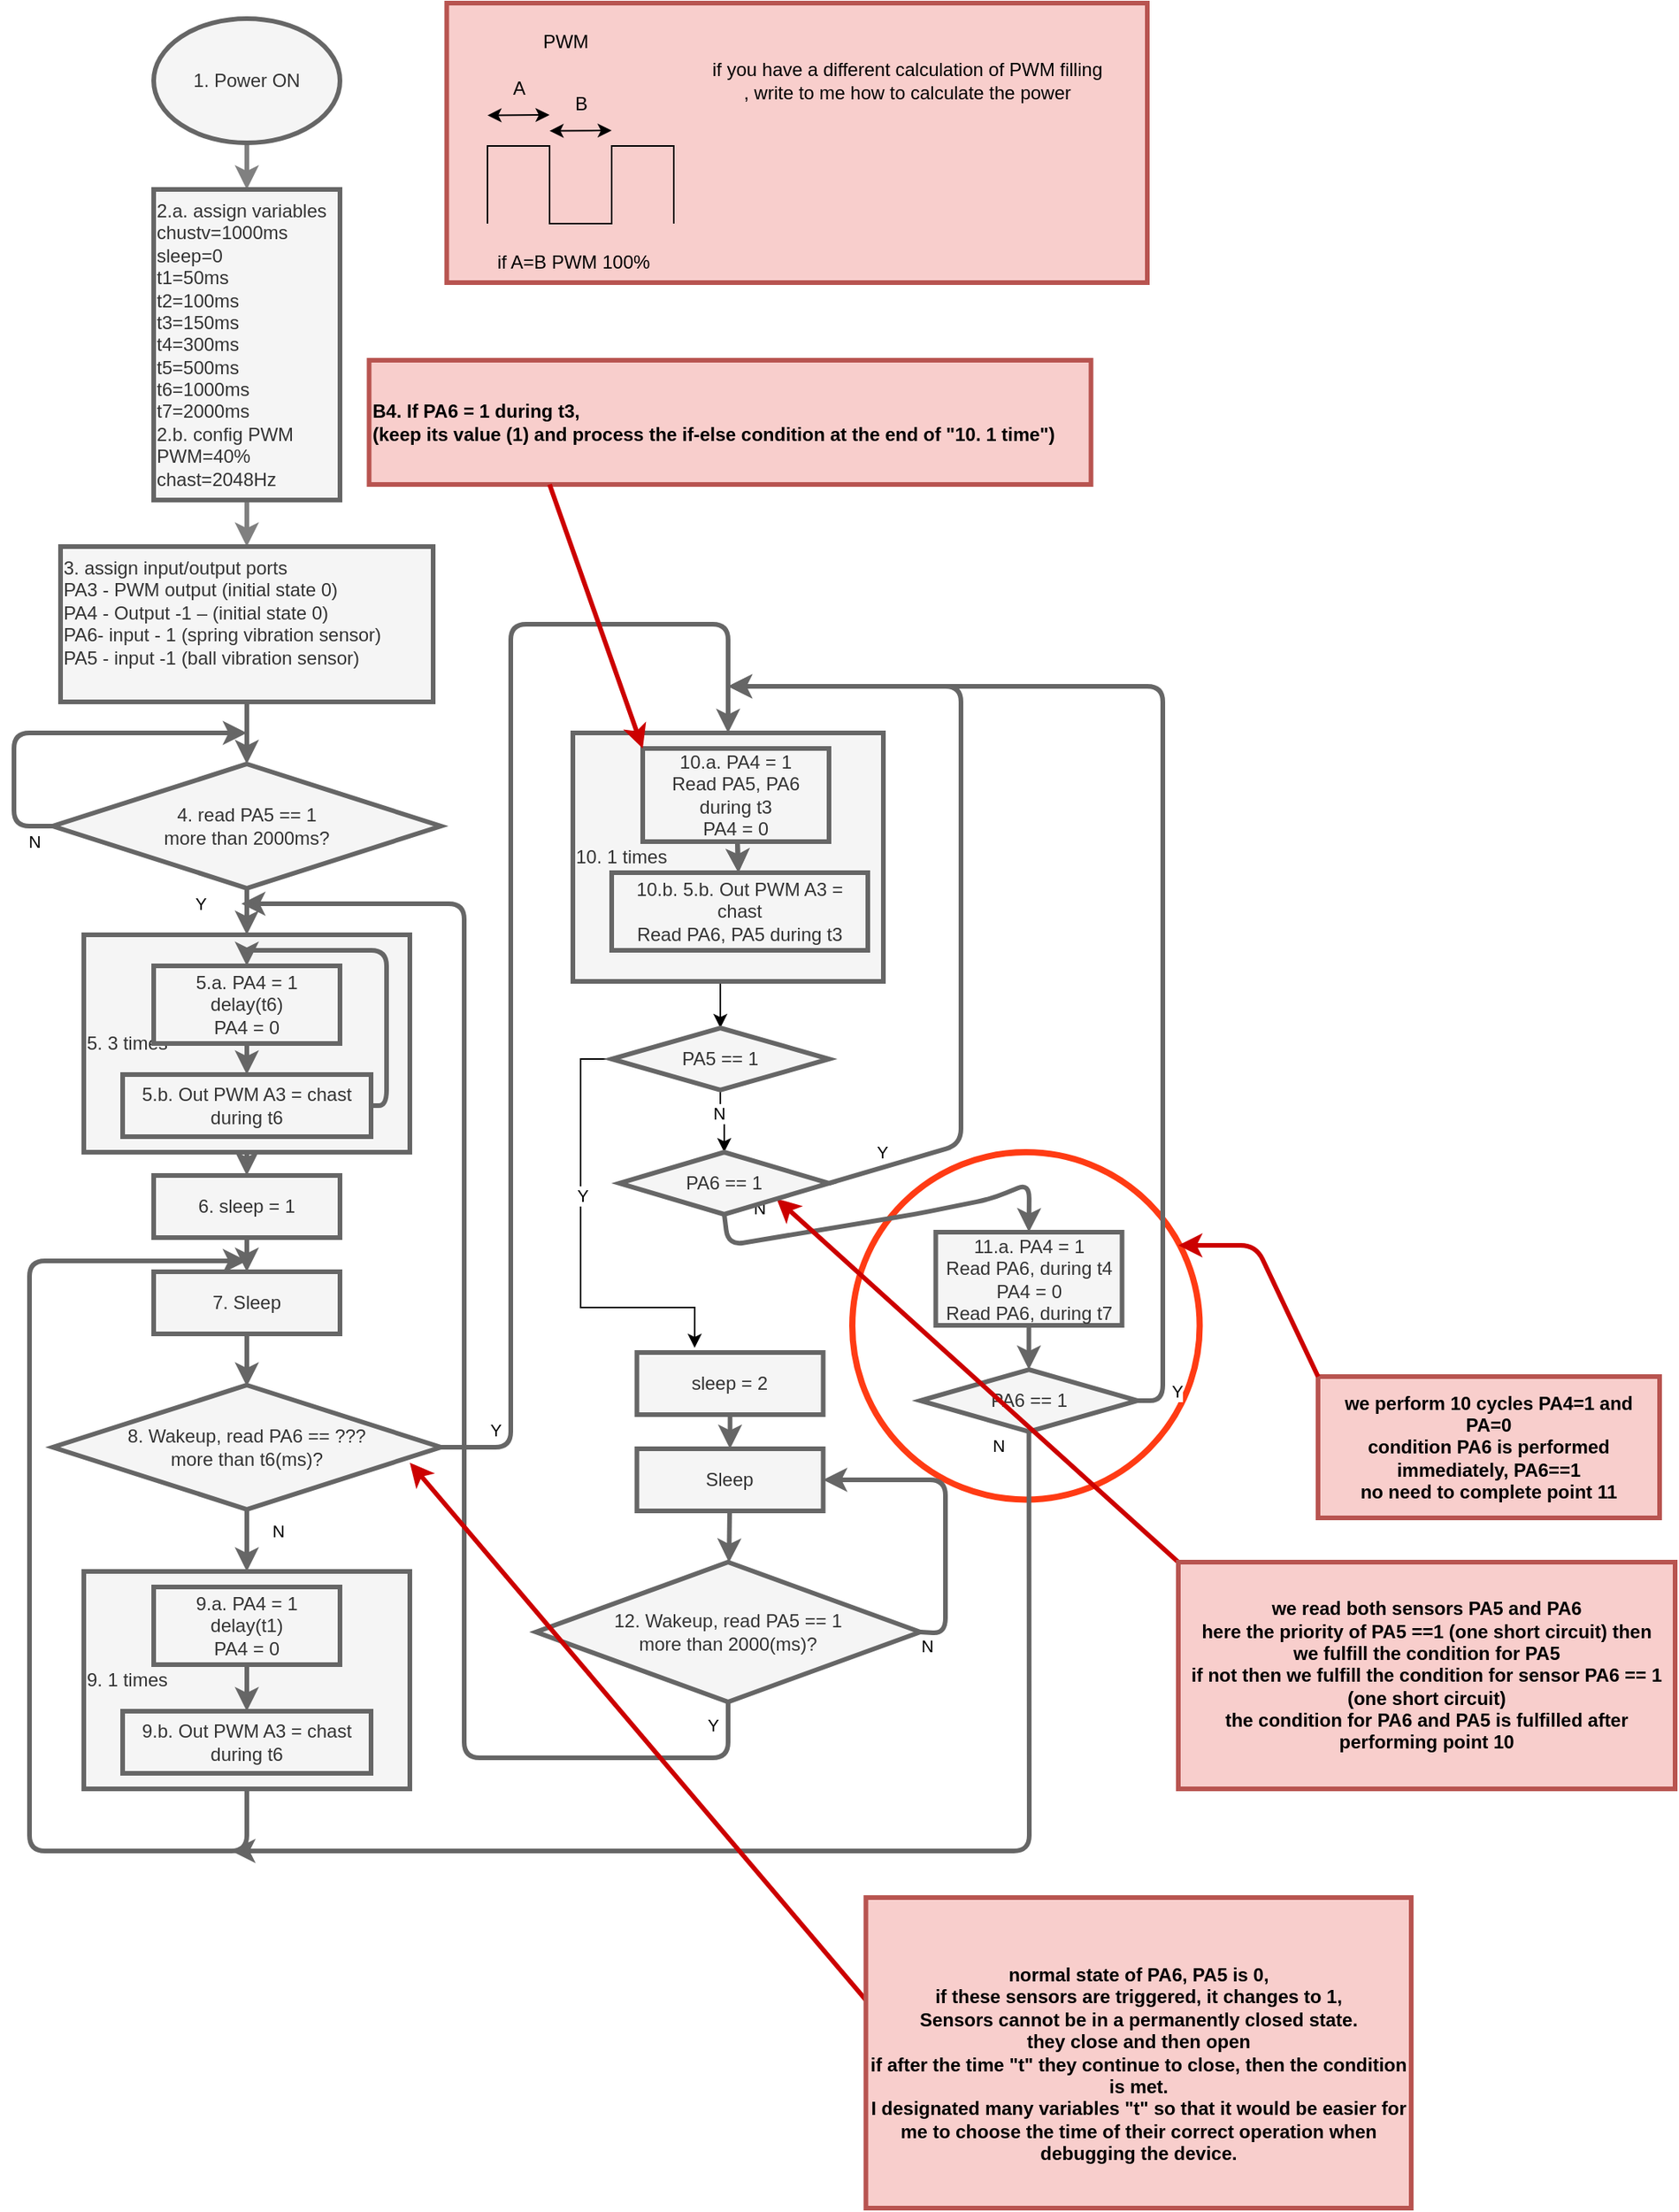 <mxfile>
    <diagram id="CbfQv_aKyoJP-59CZR0b" name="Page-1">
        <mxGraphModel dx="1304" dy="979" grid="1" gridSize="10" guides="1" tooltips="1" connect="1" arrows="1" fold="1" page="1" pageScale="1" pageWidth="1169" pageHeight="1654" math="0" shadow="0">
            <root>
                <mxCell id="0"/>
                <mxCell id="1" parent="0"/>
                <mxCell id="110" value="" style="ellipse;whiteSpace=wrap;html=1;aspect=fixed;strokeColor=#FF3B14;strokeWidth=4;" parent="1" vertex="1">
                    <mxGeometry x="550" y="760" width="223.75" height="223.75" as="geometry"/>
                </mxCell>
                <mxCell id="111" value="5. 3 times" style="rounded=0;whiteSpace=wrap;html=1;align=left;fillColor=#f5f5f5;fontColor=#333333;strokeColor=#666666;strokeWidth=3;" parent="1" vertex="1">
                    <mxGeometry x="55" y="620" width="210" height="140" as="geometry"/>
                </mxCell>
                <mxCell id="112" value="" style="edgeStyle=none;html=1;strokeColor=#808080;strokeWidth=3;fontColor=#000000;" parent="1" source="113" target="115" edge="1">
                    <mxGeometry relative="1" as="geometry"/>
                </mxCell>
                <mxCell id="113" value="1. Power ON" style="ellipse;whiteSpace=wrap;html=1;fillColor=#f5f5f5;fontColor=#333333;strokeColor=#666666;strokeWidth=3;" parent="1" vertex="1">
                    <mxGeometry x="100" y="30" width="120" height="80" as="geometry"/>
                </mxCell>
                <mxCell id="114" value="" style="edgeStyle=none;html=1;strokeColor=#808080;strokeWidth=3;fontColor=#000000;" parent="1" source="115" target="117" edge="1">
                    <mxGeometry relative="1" as="geometry"/>
                </mxCell>
                <mxCell id="115" value="2.a. assign variables&lt;br&gt;&lt;div style=&quot;&quot;&gt;&lt;/div&gt;chustv=1000ms&lt;br&gt;sleep=0&lt;br&gt;t1=50ms&lt;br&gt;t2=100ms&lt;br&gt;t3=150ms&lt;br&gt;t4=300ms&lt;br&gt;t5=500ms&lt;br&gt;t6=1000ms&lt;br&gt;t7=2000ms&lt;br&gt;2.b. config PWM&lt;br&gt;PWM=40%&lt;br&gt;chast=2048Hz" style="rounded=0;whiteSpace=wrap;html=1;align=left;fillColor=#f5f5f5;fontColor=#333333;strokeColor=#666666;strokeWidth=3;" parent="1" vertex="1">
                    <mxGeometry x="100" y="140" width="120" height="200" as="geometry"/>
                </mxCell>
                <mxCell id="116" value="" style="edgeStyle=none;html=1;fillColor=#f5f5f5;strokeColor=#666666;strokeWidth=3;" parent="1" source="117" target="120" edge="1">
                    <mxGeometry relative="1" as="geometry"/>
                </mxCell>
                <mxCell id="117" value="3. assign input/output ports&lt;br&gt;PA3 - PWM output (initial state 0)&lt;br&gt;PA4 - Output -1 – (initial state 0)&lt;br&gt;PA6- input - 1 (spring vibration sensor)&lt;br&gt;PA5 - input -1 (ball vibration sensor)" style="text;whiteSpace=wrap;html=1;fillColor=#f5f5f5;fontColor=#333333;strokeColor=#666666;strokeWidth=3;" parent="1" vertex="1">
                    <mxGeometry x="40" y="370" width="240" height="100" as="geometry"/>
                </mxCell>
                <mxCell id="118" value="N" style="edgeStyle=none;html=1;fillColor=#f5f5f5;strokeColor=#666666;strokeWidth=3;" parent="1" source="120" edge="1">
                    <mxGeometry x="-0.898" y="10" relative="1" as="geometry">
                        <mxPoint x="160" y="490" as="targetPoint"/>
                        <Array as="points">
                            <mxPoint x="10" y="550"/>
                            <mxPoint x="10" y="490"/>
                        </Array>
                        <mxPoint as="offset"/>
                    </mxGeometry>
                </mxCell>
                <mxCell id="119" value="Y" style="edgeStyle=none;html=1;fillColor=#f5f5f5;strokeColor=#666666;strokeWidth=3;" parent="1" source="120" edge="1">
                    <mxGeometry x="-0.333" y="-30" relative="1" as="geometry">
                        <mxPoint x="160" y="620" as="targetPoint"/>
                        <mxPoint as="offset"/>
                    </mxGeometry>
                </mxCell>
                <mxCell id="120" value="4. read PA5 == 1&lt;br&gt;more than 2000ms?" style="rhombus;whiteSpace=wrap;html=1;fillColor=#f5f5f5;fontColor=#333333;strokeColor=#666666;strokeWidth=3;" parent="1" vertex="1">
                    <mxGeometry x="35" y="510" width="250" height="80" as="geometry"/>
                </mxCell>
                <mxCell id="121" value="" style="edgeStyle=none;html=1;fillColor=#f5f5f5;strokeColor=#666666;strokeWidth=3;" parent="1" source="122" target="124" edge="1">
                    <mxGeometry relative="1" as="geometry"/>
                </mxCell>
                <mxCell id="122" value="5.a. PA4 = 1&lt;br&gt;delay(t6)&lt;br&gt;PA4 = 0" style="whiteSpace=wrap;html=1;fillColor=#f5f5f5;fontColor=#333333;strokeColor=#666666;strokeWidth=3;" parent="1" vertex="1">
                    <mxGeometry x="100" y="640" width="120" height="50" as="geometry"/>
                </mxCell>
                <mxCell id="123" value="" style="edgeStyle=none;html=1;entryX=0.5;entryY=0;entryDx=0;entryDy=0;fillColor=#f5f5f5;strokeColor=#666666;strokeWidth=3;" parent="1" target="142" edge="1">
                    <mxGeometry relative="1" as="geometry">
                        <mxPoint x="160" y="760" as="sourcePoint"/>
                    </mxGeometry>
                </mxCell>
                <mxCell id="124" value="5.b. Out PWM A3 = chast&lt;br&gt;during t6" style="whiteSpace=wrap;html=1;fillColor=#f5f5f5;fontColor=#333333;strokeColor=#666666;strokeWidth=3;" parent="1" vertex="1">
                    <mxGeometry x="80" y="710" width="160" height="40" as="geometry"/>
                </mxCell>
                <mxCell id="125" value="" style="edgeStyle=none;html=1;entryX=0.5;entryY=0.01;entryDx=0;entryDy=0;entryPerimeter=0;fillColor=#f5f5f5;strokeColor=#666666;strokeWidth=3;" parent="1" source="126" target="127" edge="1">
                    <mxGeometry relative="1" as="geometry">
                        <mxPoint x="160" y="907" as="targetPoint"/>
                    </mxGeometry>
                </mxCell>
                <mxCell id="126" value="7. Sleep" style="whiteSpace=wrap;html=1;fillColor=#f5f5f5;fontColor=#333333;strokeColor=#666666;strokeWidth=3;" parent="1" vertex="1">
                    <mxGeometry x="100" y="837" width="120" height="40" as="geometry"/>
                </mxCell>
                <mxCell id="127" value="8. Wakeup, read PA6 == ???&lt;br&gt;more than t6(ms)?" style="rhombus;whiteSpace=wrap;html=1;fillColor=#f5f5f5;fontColor=#333333;strokeColor=#666666;strokeWidth=3;" parent="1" vertex="1">
                    <mxGeometry x="35" y="910" width="250" height="80" as="geometry"/>
                </mxCell>
                <mxCell id="128" value="" style="edgeStyle=none;html=1;exitX=1;exitY=0.5;exitDx=0;exitDy=0;entryX=0.5;entryY=0;entryDx=0;entryDy=0;fillColor=#f5f5f5;strokeColor=#666666;strokeWidth=3;" parent="1" source="124" target="122" edge="1">
                    <mxGeometry x="-0.896" y="10" relative="1" as="geometry">
                        <mxPoint x="100" y="670" as="targetPoint"/>
                        <mxPoint x="225.0" y="730" as="sourcePoint"/>
                        <Array as="points">
                            <mxPoint x="250" y="730"/>
                            <mxPoint x="250" y="670"/>
                            <mxPoint x="250" y="630"/>
                            <mxPoint x="160" y="630"/>
                        </Array>
                        <mxPoint as="offset"/>
                    </mxGeometry>
                </mxCell>
                <mxCell id="129" value="N" style="edgeStyle=none;html=1;exitX=0.5;exitY=1;exitDx=0;exitDy=0;fillColor=#f5f5f5;strokeColor=#666666;strokeWidth=3;" parent="1" source="127" edge="1">
                    <mxGeometry x="-0.333" y="20" relative="1" as="geometry">
                        <mxPoint x="170" y="1020" as="sourcePoint"/>
                        <mxPoint x="160" y="1030" as="targetPoint"/>
                        <mxPoint as="offset"/>
                    </mxGeometry>
                </mxCell>
                <mxCell id="130" value="9. 1 times" style="rounded=0;whiteSpace=wrap;html=1;align=left;fillColor=#f5f5f5;fontColor=#333333;strokeColor=#666666;strokeWidth=3;" parent="1" vertex="1">
                    <mxGeometry x="55" y="1030" width="210" height="140" as="geometry"/>
                </mxCell>
                <mxCell id="131" value="" style="edgeStyle=none;html=1;fillColor=#f5f5f5;strokeColor=#666666;strokeWidth=3;" parent="1" source="132" target="133" edge="1">
                    <mxGeometry relative="1" as="geometry"/>
                </mxCell>
                <mxCell id="132" value="9.a. PA4 = 1&lt;br&gt;delay(t1)&lt;br&gt;PA4 = 0" style="whiteSpace=wrap;html=1;fillColor=#f5f5f5;fontColor=#333333;strokeColor=#666666;strokeWidth=3;" parent="1" vertex="1">
                    <mxGeometry x="100" y="1040" width="120" height="50" as="geometry"/>
                </mxCell>
                <mxCell id="133" value="9.b. Out PWM A3 = chast&lt;br&gt;during t6" style="whiteSpace=wrap;html=1;fillColor=#f5f5f5;fontColor=#333333;strokeColor=#666666;strokeWidth=3;" parent="1" vertex="1">
                    <mxGeometry x="80" y="1120" width="160" height="40" as="geometry"/>
                </mxCell>
                <mxCell id="134" value="" style="edgeStyle=none;html=1;exitX=0.5;exitY=1;exitDx=0;exitDy=0;fillColor=#f5f5f5;strokeColor=#666666;strokeWidth=3;" parent="1" source="130" edge="1">
                    <mxGeometry x="-0.898" y="10" relative="1" as="geometry">
                        <mxPoint x="160" y="830" as="targetPoint"/>
                        <mxPoint x="412.5" y="982" as="sourcePoint"/>
                        <Array as="points">
                            <mxPoint x="160" y="1210"/>
                            <mxPoint x="20" y="1210"/>
                            <mxPoint x="20" y="830"/>
                            <mxPoint x="90" y="830"/>
                        </Array>
                        <mxPoint as="offset"/>
                    </mxGeometry>
                </mxCell>
                <mxCell id="135" style="edgeStyle=orthogonalEdgeStyle;rounded=0;orthogonalLoop=1;jettySize=auto;html=1;exitX=0.5;exitY=1;exitDx=0;exitDy=0;entryX=0.5;entryY=0;entryDx=0;entryDy=0;" parent="1" source="136" target="150" edge="1">
                    <mxGeometry relative="1" as="geometry"/>
                </mxCell>
                <mxCell id="136" value="10. 1 times" style="rounded=0;whiteSpace=wrap;html=1;align=left;fillColor=#f5f5f5;fontColor=#333333;strokeColor=#666666;strokeWidth=3;" parent="1" vertex="1">
                    <mxGeometry x="370" y="490" width="200" height="160" as="geometry"/>
                </mxCell>
                <mxCell id="137" value="" style="edgeStyle=none;html=1;fillColor=#f5f5f5;strokeColor=#666666;strokeWidth=3;" parent="1" source="139" target="140" edge="1">
                    <mxGeometry relative="1" as="geometry"/>
                </mxCell>
                <mxCell id="138" value="" style="edgeStyle=none;html=1;fillColor=#f5f5f5;strokeColor=#666666;strokeWidth=3;" parent="1" source="139" target="140" edge="1">
                    <mxGeometry relative="1" as="geometry"/>
                </mxCell>
                <mxCell id="139" value="10.a. PA4 = 1&lt;br&gt;Read PA5, PA6 during t3&lt;br&gt;PA4 = 0" style="whiteSpace=wrap;html=1;fillColor=#f5f5f5;fontColor=#333333;strokeColor=#666666;strokeWidth=3;" parent="1" vertex="1">
                    <mxGeometry x="415" y="500" width="120" height="60" as="geometry"/>
                </mxCell>
                <mxCell id="140" value="&lt;font style=&quot;vertical-align: inherit;&quot;&gt;&lt;font style=&quot;vertical-align: inherit;&quot;&gt;10.b.&amp;nbsp;&lt;/font&gt;&lt;/font&gt;5.b. Out PWM A3 = chast&lt;br&gt;Read PA6, PA5 during t3" style="whiteSpace=wrap;html=1;fillColor=#f5f5f5;fontColor=#333333;strokeColor=#666666;strokeWidth=3;" parent="1" vertex="1">
                    <mxGeometry x="395" y="580" width="165" height="50" as="geometry"/>
                </mxCell>
                <mxCell id="141" value="" style="edgeStyle=none;html=1;entryX=0.5;entryY=0;entryDx=0;entryDy=0;fillColor=#f5f5f5;strokeColor=#666666;strokeWidth=3;" parent="1" source="142" target="126" edge="1">
                    <mxGeometry relative="1" as="geometry">
                        <mxPoint x="160" y="830" as="targetPoint"/>
                    </mxGeometry>
                </mxCell>
                <mxCell id="142" value="6. sleep = 1" style="whiteSpace=wrap;html=1;fillColor=#f5f5f5;fontColor=#333333;strokeColor=#666666;strokeWidth=3;" parent="1" vertex="1">
                    <mxGeometry x="100" y="775" width="120" height="40" as="geometry"/>
                </mxCell>
                <mxCell id="143" value="Y" style="edgeStyle=none;html=1;exitX=1;exitY=0.5;exitDx=0;exitDy=0;entryX=0.5;entryY=0;entryDx=0;entryDy=0;fillColor=#f5f5f5;strokeColor=#666666;strokeWidth=3;" parent="1" source="127" target="136" edge="1">
                    <mxGeometry x="-0.857" y="10" relative="1" as="geometry">
                        <mxPoint x="170" y="1000" as="sourcePoint"/>
                        <mxPoint x="330" y="880" as="targetPoint"/>
                        <mxPoint as="offset"/>
                        <Array as="points">
                            <mxPoint x="330" y="950"/>
                            <mxPoint x="330" y="420"/>
                            <mxPoint x="470" y="420"/>
                        </Array>
                    </mxGeometry>
                </mxCell>
                <mxCell id="144" value="Y" style="edgeStyle=none;html=1;fillColor=#f5f5f5;strokeColor=#666666;strokeWidth=3;exitX=1;exitY=0.5;exitDx=0;exitDy=0;" parent="1" source="171" edge="1">
                    <mxGeometry x="-0.857" y="10" relative="1" as="geometry">
                        <mxPoint x="540" y="704" as="sourcePoint"/>
                        <mxPoint x="470" y="460" as="targetPoint"/>
                        <mxPoint as="offset"/>
                        <Array as="points">
                            <mxPoint x="620" y="755"/>
                            <mxPoint x="620" y="460"/>
                        </Array>
                    </mxGeometry>
                </mxCell>
                <mxCell id="145" value="N" style="edgeStyle=none;html=1;fillColor=#f5f5f5;strokeColor=#666666;strokeWidth=3;entryX=0.5;entryY=0;entryDx=0;entryDy=0;exitX=0.5;exitY=1;exitDx=0;exitDy=0;" parent="1" source="171" target="158" edge="1">
                    <mxGeometry x="-0.651" y="20" relative="1" as="geometry">
                        <mxPoint x="650" y="710" as="sourcePoint"/>
                        <mxPoint x="700" y="810" as="targetPoint"/>
                        <Array as="points">
                            <mxPoint x="470" y="820"/>
                            <mxPoint x="590" y="800"/>
                            <mxPoint x="640" y="790"/>
                            <mxPoint x="664" y="780"/>
                        </Array>
                        <mxPoint as="offset"/>
                    </mxGeometry>
                </mxCell>
                <mxCell id="146" style="edgeStyle=orthogonalEdgeStyle;rounded=0;orthogonalLoop=1;jettySize=auto;html=1;entryX=0.31;entryY=-0.075;entryDx=0;entryDy=0;entryPerimeter=0;exitX=0;exitY=0.5;exitDx=0;exitDy=0;" parent="1" source="150" target="154" edge="1">
                    <mxGeometry relative="1" as="geometry">
                        <mxPoint x="465" y="860" as="targetPoint"/>
                        <Array as="points">
                            <mxPoint x="375" y="700"/>
                            <mxPoint x="375" y="860"/>
                            <mxPoint x="449" y="860"/>
                        </Array>
                    </mxGeometry>
                </mxCell>
                <mxCell id="147" value="Y" style="edgeLabel;html=1;align=center;verticalAlign=middle;resizable=0;points=[];" parent="146" connectable="0" vertex="1">
                    <mxGeometry x="-0.227" y="1" relative="1" as="geometry">
                        <mxPoint as="offset"/>
                    </mxGeometry>
                </mxCell>
                <mxCell id="148" style="edgeStyle=orthogonalEdgeStyle;rounded=0;orthogonalLoop=1;jettySize=auto;html=1;exitX=0.5;exitY=1;exitDx=0;exitDy=0;entryX=0.5;entryY=0;entryDx=0;entryDy=0;" parent="1" source="150" target="171" edge="1">
                    <mxGeometry relative="1" as="geometry"/>
                </mxCell>
                <mxCell id="149" value="N" style="edgeLabel;html=1;align=center;verticalAlign=middle;resizable=0;points=[];" parent="148" connectable="0" vertex="1">
                    <mxGeometry x="-0.294" y="-1" relative="1" as="geometry">
                        <mxPoint as="offset"/>
                    </mxGeometry>
                </mxCell>
                <mxCell id="150" value="PA5 == 1" style="rhombus;whiteSpace=wrap;html=1;fillColor=#f5f5f5;fontColor=#333333;strokeColor=#666666;strokeWidth=3;" parent="1" vertex="1">
                    <mxGeometry x="395" y="680" width="140" height="40" as="geometry"/>
                </mxCell>
                <mxCell id="151" value="" style="edgeStyle=none;html=1;fillColor=#f5f5f5;strokeColor=#666666;strokeWidth=3;" parent="1" source="152" target="156" edge="1">
                    <mxGeometry relative="1" as="geometry"/>
                </mxCell>
                <mxCell id="152" value="Sleep" style="whiteSpace=wrap;html=1;fillColor=#f5f5f5;fontColor=#333333;strokeColor=#666666;strokeWidth=3;" parent="1" vertex="1">
                    <mxGeometry x="411.25" y="951" width="120" height="40" as="geometry"/>
                </mxCell>
                <mxCell id="153" value="" style="edgeStyle=none;html=1;entryX=0.5;entryY=0;entryDx=0;entryDy=0;fillColor=#f5f5f5;strokeColor=#666666;strokeWidth=3;" parent="1" source="154" target="152" edge="1">
                    <mxGeometry relative="1" as="geometry">
                        <mxPoint x="471.25" y="944" as="targetPoint"/>
                    </mxGeometry>
                </mxCell>
                <mxCell id="154" value="sleep = 2" style="whiteSpace=wrap;html=1;fillColor=#f5f5f5;fontColor=#333333;strokeColor=#666666;strokeWidth=3;" parent="1" vertex="1">
                    <mxGeometry x="411.25" y="889" width="120" height="40" as="geometry"/>
                </mxCell>
                <mxCell id="155" value="Y" style="edgeStyle=none;html=1;exitX=0.5;exitY=1;exitDx=0;exitDy=0;fillColor=#f5f5f5;strokeColor=#666666;strokeWidth=3;" parent="1" source="156" edge="1">
                    <mxGeometry x="-0.968" y="-10" relative="1" as="geometry">
                        <mxPoint x="156.471" y="600.0" as="targetPoint"/>
                        <Array as="points">
                            <mxPoint x="470" y="1150"/>
                            <mxPoint x="300" y="1150"/>
                            <mxPoint x="300" y="600"/>
                        </Array>
                        <mxPoint as="offset"/>
                    </mxGeometry>
                </mxCell>
                <mxCell id="156" value="12. Wakeup, read PA5 == 1&lt;br&gt;more than 2000(ms)?" style="rhombus;whiteSpace=wrap;html=1;fillColor=#f5f5f5;fontColor=#333333;strokeColor=#666666;strokeWidth=3;" parent="1" vertex="1">
                    <mxGeometry x="346.25" y="1024" width="247.5" height="90" as="geometry"/>
                </mxCell>
                <mxCell id="157" value="" style="edgeStyle=none;html=1;entryX=0.5;entryY=0;entryDx=0;entryDy=0;fillColor=#f5f5f5;strokeColor=#666666;strokeWidth=3;" parent="1" source="158" target="161" edge="1">
                    <mxGeometry relative="1" as="geometry"/>
                </mxCell>
                <mxCell id="158" value="11.a. PA4 = 1&lt;br&gt;Read PA6, during t4&lt;br&gt;PA4 = 0&lt;br&gt;Read PA6, during t7" style="whiteSpace=wrap;html=1;fillColor=#f5f5f5;fontColor=#333333;strokeColor=#666666;strokeWidth=3;" parent="1" vertex="1">
                    <mxGeometry x="603.75" y="811.5" width="120" height="60" as="geometry"/>
                </mxCell>
                <mxCell id="159" value="N" style="edgeStyle=none;html=1;fillColor=#f5f5f5;strokeColor=#666666;strokeWidth=3;" parent="1" source="161" edge="1">
                    <mxGeometry x="-0.978" y="-20" relative="1" as="geometry">
                        <mxPoint x="150" y="1210" as="targetPoint"/>
                        <Array as="points">
                            <mxPoint x="664" y="1210"/>
                        </Array>
                        <mxPoint as="offset"/>
                    </mxGeometry>
                </mxCell>
                <mxCell id="160" value="Y" style="edgeStyle=none;html=1;exitX=1;exitY=0.5;exitDx=0;exitDy=0;fillColor=#f5f5f5;strokeColor=#666666;strokeWidth=3;" parent="1" source="161" edge="1">
                    <mxGeometry x="-0.941" y="-8" relative="1" as="geometry">
                        <mxPoint x="470" y="460.0" as="targetPoint"/>
                        <Array as="points">
                            <mxPoint x="750" y="920"/>
                            <mxPoint x="750" y="460"/>
                        </Array>
                        <mxPoint x="1" as="offset"/>
                    </mxGeometry>
                </mxCell>
                <mxCell id="161" value="PA6 == 1" style="rhombus;whiteSpace=wrap;html=1;fillColor=#f5f5f5;fontColor=#333333;strokeColor=#666666;strokeWidth=3;" parent="1" vertex="1">
                    <mxGeometry x="593.75" y="900" width="140" height="40" as="geometry"/>
                </mxCell>
                <mxCell id="162" value="N" style="edgeStyle=none;html=1;exitX=1;exitY=0.5;exitDx=0;exitDy=0;entryX=1;entryY=0.5;entryDx=0;entryDy=0;fillColor=#f5f5f5;strokeColor=#666666;strokeWidth=3;" parent="1" source="156" target="152" edge="1">
                    <mxGeometry x="-0.946" y="-9" relative="1" as="geometry">
                        <Array as="points">
                            <mxPoint x="610" y="1070"/>
                            <mxPoint x="610" y="971"/>
                        </Array>
                        <mxPoint as="offset"/>
                        <mxPoint x="346.25" y="1069" as="sourcePoint"/>
                        <mxPoint x="411.25" y="971" as="targetPoint"/>
                    </mxGeometry>
                </mxCell>
                <mxCell id="163" value="" style="edgeStyle=none;html=1;fillColor=#f5f5f5;strokeColor=#CC0000;strokeWidth=3;entryX=1;entryY=1;entryDx=0;entryDy=0;exitX=0;exitY=0;exitDx=0;exitDy=0;" parent="1" source="164" target="171" edge="1">
                    <mxGeometry relative="1" as="geometry">
                        <mxPoint x="800" y="1060" as="sourcePoint"/>
                        <mxPoint x="481.25" y="834" as="targetPoint"/>
                    </mxGeometry>
                </mxCell>
                <mxCell id="164" value="&lt;div&gt;we read both sensors PA5 and PA6&lt;/div&gt;&lt;div&gt;here the priority of PA5 ==1 (one short circuit) then&lt;/div&gt;&lt;div&gt;we fulfill the condition for PA5&lt;/div&gt;&lt;div&gt;if not then we fulfill the condition for sensor PA6 == 1&lt;/div&gt;&lt;div&gt;(one short circuit)&lt;/div&gt;&lt;div&gt;the condition for PA6 and PA5 is fulfilled after performing point 10&lt;/div&gt;" style="whiteSpace=wrap;html=1;fillColor=#f8cecc;strokeColor=#b85450;strokeWidth=3;fontStyle=1;fontColor=#000000;" parent="1" vertex="1">
                    <mxGeometry x="760" y="1024" width="320" height="146" as="geometry"/>
                </mxCell>
                <mxCell id="165" value="" style="edgeStyle=none;html=1;fillColor=#f5f5f5;strokeColor=#CC0000;strokeWidth=3;entryX=1;entryY=1;entryDx=0;entryDy=0;" parent="1" edge="1">
                    <mxGeometry relative="1" as="geometry">
                        <mxPoint x="558.75" y="1306" as="sourcePoint"/>
                        <mxPoint x="265.0" y="960" as="targetPoint"/>
                    </mxGeometry>
                </mxCell>
                <mxCell id="166" value="&lt;br&gt;&lt;div&gt;normal state of PA6, PA5 is 0,&lt;/div&gt;&lt;div&gt;if these sensors are triggered, it changes to 1,&lt;/div&gt;&lt;div&gt;Sensors cannot be in a permanently closed state.&lt;/div&gt;&lt;div&gt;they close and then open&lt;/div&gt;&lt;div&gt;if after the time &quot;t&quot; they continue to close, then the condition is met.&lt;/div&gt;&lt;div&gt;I designated many variables &quot;t&quot; so that it would be easier for me to choose the time of their correct operation when debugging the device.&lt;/div&gt;" style="whiteSpace=wrap;html=1;fillColor=#f8cecc;strokeColor=#b85450;strokeWidth=3;fontStyle=1;fontColor=#000000;" parent="1" vertex="1">
                    <mxGeometry x="558.75" y="1240" width="351.25" height="200" as="geometry"/>
                </mxCell>
                <mxCell id="167" value="&lt;div&gt;&lt;div&gt;B4. If PA6 = 1 during t3,&lt;/div&gt;&lt;div&gt;(keep its value (1) and process the if-else condition at the end of &quot;10. 1 time&quot;)&lt;/div&gt;&lt;/div&gt;" style="whiteSpace=wrap;html=1;fillColor=#f8cecc;strokeColor=#b85450;strokeWidth=3;fontStyle=1;fontColor=#000000;align=left;" parent="1" vertex="1">
                    <mxGeometry x="238.75" y="250" width="465" height="80" as="geometry"/>
                </mxCell>
                <mxCell id="168" value="" style="edgeStyle=none;html=1;fillColor=#f5f5f5;strokeColor=#CC0000;strokeWidth=3;entryX=0;entryY=0;entryDx=0;entryDy=0;exitX=0.25;exitY=1;exitDx=0;exitDy=0;" parent="1" source="167" target="139" edge="1">
                    <mxGeometry relative="1" as="geometry">
                        <mxPoint x="697.15" y="430" as="sourcePoint"/>
                        <mxPoint x="570.0" y="590" as="targetPoint"/>
                    </mxGeometry>
                </mxCell>
                <mxCell id="169" value="&lt;div&gt;we perform 10 cycles PA4=1 and PA=0&lt;/div&gt;&lt;div&gt;condition PA6 is performed immediately, PA6==1&lt;/div&gt;&lt;div&gt;no need to complete point 11&lt;/div&gt;" style="whiteSpace=wrap;html=1;fillColor=#f8cecc;strokeColor=#b85450;strokeWidth=3;fontStyle=1;fontColor=#000000;" parent="1" vertex="1">
                    <mxGeometry x="850" y="904.5" width="220" height="91" as="geometry"/>
                </mxCell>
                <mxCell id="170" value="" style="edgeStyle=none;html=1;fillColor=#f5f5f5;strokeColor=#CC0000;strokeWidth=3;exitX=0;exitY=0;exitDx=0;exitDy=0;" parent="1" source="169" edge="1">
                    <mxGeometry relative="1" as="geometry">
                        <mxPoint x="810" y="1040" as="sourcePoint"/>
                        <mxPoint x="760" y="820" as="targetPoint"/>
                        <Array as="points">
                            <mxPoint x="810" y="820"/>
                        </Array>
                    </mxGeometry>
                </mxCell>
                <mxCell id="171" value="PA6 == 1" style="rhombus;whiteSpace=wrap;html=1;fillColor=#f5f5f5;fontColor=#333333;strokeColor=#666666;strokeWidth=3;" parent="1" vertex="1">
                    <mxGeometry x="400" y="760" width="135" height="40" as="geometry"/>
                </mxCell>
                <mxCell id="172" value="" style="whiteSpace=wrap;html=1;fillColor=#f8cecc;strokeColor=#b85450;strokeWidth=3;fontStyle=1;fontColor=#000000;" parent="1" vertex="1">
                    <mxGeometry x="288.75" y="20" width="451.25" height="180" as="geometry"/>
                </mxCell>
                <mxCell id="173" value="" style="endArrow=none;html=1;rounded=0;" parent="1" edge="1">
                    <mxGeometry width="50" height="50" relative="1" as="geometry">
                        <mxPoint x="315" y="162" as="sourcePoint"/>
                        <mxPoint x="435" y="162" as="targetPoint"/>
                        <Array as="points">
                            <mxPoint x="315" y="112"/>
                            <mxPoint x="355" y="112"/>
                            <mxPoint x="355" y="162"/>
                            <mxPoint x="395" y="162"/>
                            <mxPoint x="395" y="112"/>
                            <mxPoint x="435" y="112"/>
                        </Array>
                    </mxGeometry>
                </mxCell>
                <mxCell id="174" value="" style="endArrow=classic;startArrow=classic;html=1;rounded=0;" parent="1" edge="1">
                    <mxGeometry width="50" height="50" relative="1" as="geometry">
                        <mxPoint x="355" y="92" as="sourcePoint"/>
                        <mxPoint x="315.0" y="92.27" as="targetPoint"/>
                    </mxGeometry>
                </mxCell>
                <mxCell id="175" value="" style="endArrow=classic;startArrow=classic;html=1;rounded=0;" parent="1" edge="1">
                    <mxGeometry width="50" height="50" relative="1" as="geometry">
                        <mxPoint x="395" y="102" as="sourcePoint"/>
                        <mxPoint x="355.0" y="102.27" as="targetPoint"/>
                    </mxGeometry>
                </mxCell>
                <mxCell id="176" value="A" style="text;html=1;align=center;verticalAlign=middle;resizable=0;points=[];autosize=1;strokeColor=none;fillColor=none;" parent="1" vertex="1">
                    <mxGeometry x="320" y="60" width="30" height="30" as="geometry"/>
                </mxCell>
                <mxCell id="177" value="B" style="text;html=1;align=center;verticalAlign=middle;resizable=0;points=[];autosize=1;strokeColor=none;fillColor=none;" parent="1" vertex="1">
                    <mxGeometry x="360" y="70" width="30" height="30" as="geometry"/>
                </mxCell>
                <mxCell id="178" value="PWM" style="text;html=1;align=center;verticalAlign=middle;resizable=0;points=[];autosize=1;strokeColor=none;fillColor=none;" parent="1" vertex="1">
                    <mxGeometry x="340" y="30" width="50" height="30" as="geometry"/>
                </mxCell>
                <mxCell id="179" value="if A=B PWM 100%" style="text;html=1;align=center;verticalAlign=middle;resizable=0;points=[];autosize=1;strokeColor=none;fillColor=none;" parent="1" vertex="1">
                    <mxGeometry x="310" y="172" width="120" height="30" as="geometry"/>
                </mxCell>
                <mxCell id="180" value="if you have a different calculation of PWM filling&lt;div&gt;, write to me how to calculate the power&lt;/div&gt;" style="text;html=1;align=center;verticalAlign=middle;resizable=0;points=[];autosize=1;strokeColor=none;fillColor=none;" parent="1" vertex="1">
                    <mxGeometry x="450" y="50" width="270" height="40" as="geometry"/>
                </mxCell>
            </root>
        </mxGraphModel>
    </diagram>
</mxfile>